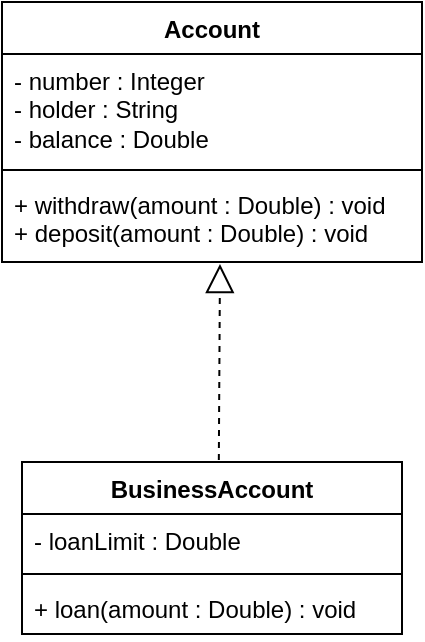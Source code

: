 <mxfile version="26.0.9">
  <diagram id="C5RBs43oDa-KdzZeNtuy" name="Page-1">
    <mxGraphModel dx="472" dy="468" grid="1" gridSize="10" guides="1" tooltips="1" connect="1" arrows="1" fold="1" page="1" pageScale="1" pageWidth="827" pageHeight="1169" math="0" shadow="0">
      <root>
        <mxCell id="WIyWlLk6GJQsqaUBKTNV-0" />
        <mxCell id="WIyWlLk6GJQsqaUBKTNV-1" parent="WIyWlLk6GJQsqaUBKTNV-0" />
        <mxCell id="2PJ2SShei6ybXy0w9T7v-0" value="Account" style="swimlane;fontStyle=1;align=center;verticalAlign=top;childLayout=stackLayout;horizontal=1;startSize=26;horizontalStack=0;resizeParent=1;resizeParentMax=0;resizeLast=0;collapsible=1;marginBottom=0;whiteSpace=wrap;html=1;" vertex="1" parent="WIyWlLk6GJQsqaUBKTNV-1">
          <mxGeometry x="290" y="160" width="210" height="130" as="geometry" />
        </mxCell>
        <mxCell id="2PJ2SShei6ybXy0w9T7v-1" value="- number : Integer&lt;div&gt;- holder : String&lt;/div&gt;&lt;div&gt;- balance : Double&lt;/div&gt;" style="text;strokeColor=none;fillColor=none;align=left;verticalAlign=top;spacingLeft=4;spacingRight=4;overflow=hidden;rotatable=0;points=[[0,0.5],[1,0.5]];portConstraint=eastwest;whiteSpace=wrap;html=1;" vertex="1" parent="2PJ2SShei6ybXy0w9T7v-0">
          <mxGeometry y="26" width="210" height="54" as="geometry" />
        </mxCell>
        <mxCell id="2PJ2SShei6ybXy0w9T7v-2" value="" style="line;strokeWidth=1;fillColor=none;align=left;verticalAlign=middle;spacingTop=-1;spacingLeft=3;spacingRight=3;rotatable=0;labelPosition=right;points=[];portConstraint=eastwest;strokeColor=inherit;" vertex="1" parent="2PJ2SShei6ybXy0w9T7v-0">
          <mxGeometry y="80" width="210" height="8" as="geometry" />
        </mxCell>
        <mxCell id="2PJ2SShei6ybXy0w9T7v-3" value="+ withdraw(amount : Double) : void&lt;div&gt;+ deposit(amount : Double) : void&lt;/div&gt;" style="text;strokeColor=none;fillColor=none;align=left;verticalAlign=top;spacingLeft=4;spacingRight=4;overflow=hidden;rotatable=0;points=[[0,0.5],[1,0.5]];portConstraint=eastwest;whiteSpace=wrap;html=1;" vertex="1" parent="2PJ2SShei6ybXy0w9T7v-0">
          <mxGeometry y="88" width="210" height="42" as="geometry" />
        </mxCell>
        <mxCell id="2PJ2SShei6ybXy0w9T7v-4" value="BusinessAccount" style="swimlane;fontStyle=1;align=center;verticalAlign=top;childLayout=stackLayout;horizontal=1;startSize=26;horizontalStack=0;resizeParent=1;resizeParentMax=0;resizeLast=0;collapsible=1;marginBottom=0;whiteSpace=wrap;html=1;" vertex="1" parent="WIyWlLk6GJQsqaUBKTNV-1">
          <mxGeometry x="300" y="390" width="190" height="86" as="geometry" />
        </mxCell>
        <mxCell id="2PJ2SShei6ybXy0w9T7v-5" value="- loanLimit : Double" style="text;strokeColor=none;fillColor=none;align=left;verticalAlign=top;spacingLeft=4;spacingRight=4;overflow=hidden;rotatable=0;points=[[0,0.5],[1,0.5]];portConstraint=eastwest;whiteSpace=wrap;html=1;" vertex="1" parent="2PJ2SShei6ybXy0w9T7v-4">
          <mxGeometry y="26" width="190" height="26" as="geometry" />
        </mxCell>
        <mxCell id="2PJ2SShei6ybXy0w9T7v-6" value="" style="line;strokeWidth=1;fillColor=none;align=left;verticalAlign=middle;spacingTop=-1;spacingLeft=3;spacingRight=3;rotatable=0;labelPosition=right;points=[];portConstraint=eastwest;strokeColor=inherit;" vertex="1" parent="2PJ2SShei6ybXy0w9T7v-4">
          <mxGeometry y="52" width="190" height="8" as="geometry" />
        </mxCell>
        <mxCell id="2PJ2SShei6ybXy0w9T7v-7" value="+ loan(amount : Double) : void" style="text;strokeColor=none;fillColor=none;align=left;verticalAlign=top;spacingLeft=4;spacingRight=4;overflow=hidden;rotatable=0;points=[[0,0.5],[1,0.5]];portConstraint=eastwest;whiteSpace=wrap;html=1;" vertex="1" parent="2PJ2SShei6ybXy0w9T7v-4">
          <mxGeometry y="60" width="190" height="26" as="geometry" />
        </mxCell>
        <mxCell id="2PJ2SShei6ybXy0w9T7v-8" value="" style="endArrow=block;dashed=1;endFill=0;endSize=12;html=1;rounded=0;entryX=0.519;entryY=1.024;entryDx=0;entryDy=0;entryPerimeter=0;exitX=0.518;exitY=-0.011;exitDx=0;exitDy=0;exitPerimeter=0;" edge="1" parent="WIyWlLk6GJQsqaUBKTNV-1" source="2PJ2SShei6ybXy0w9T7v-4" target="2PJ2SShei6ybXy0w9T7v-3">
          <mxGeometry width="160" relative="1" as="geometry">
            <mxPoint x="320" y="380" as="sourcePoint" />
            <mxPoint x="480" y="380" as="targetPoint" />
          </mxGeometry>
        </mxCell>
      </root>
    </mxGraphModel>
  </diagram>
</mxfile>
